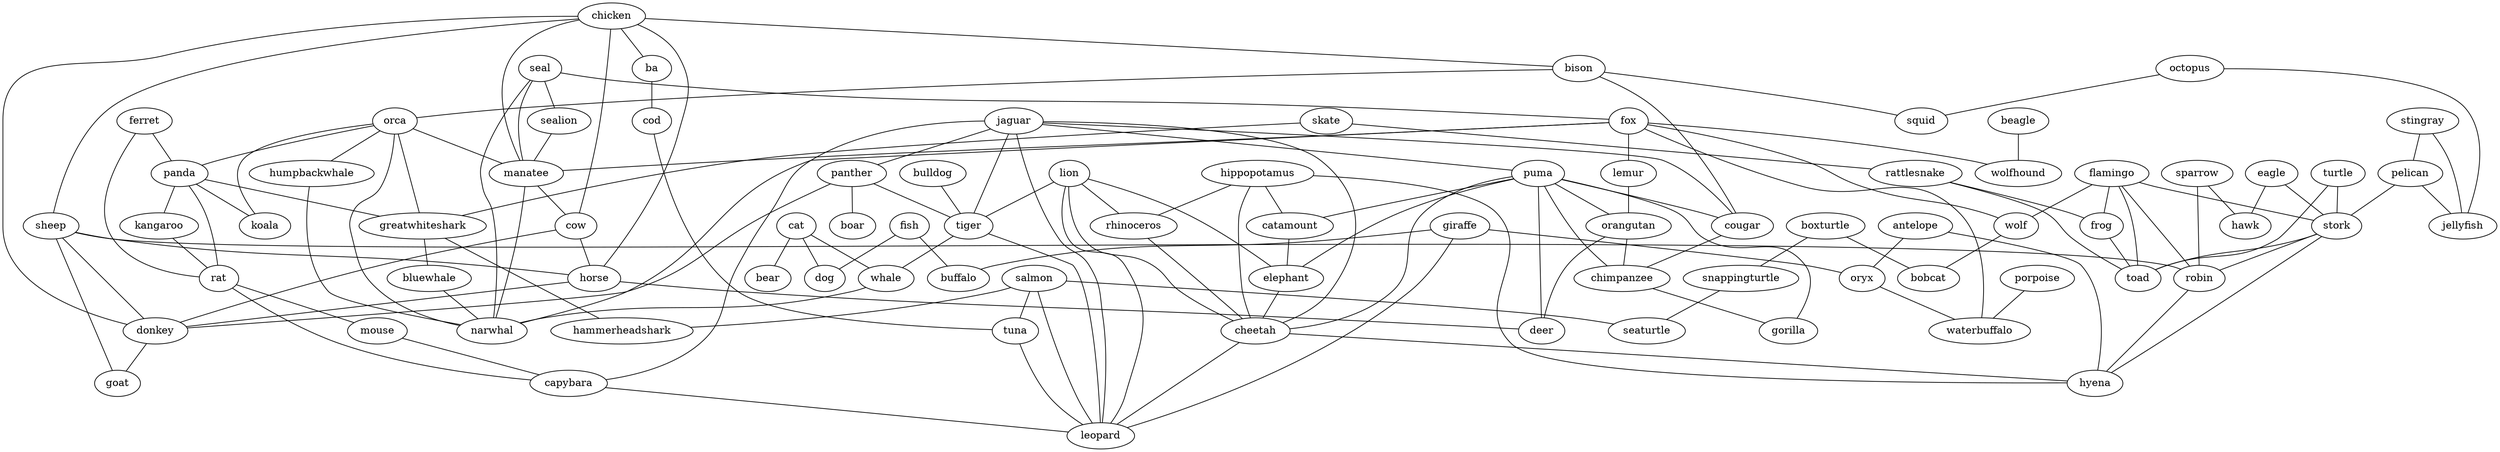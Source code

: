 strict graph G {
antelope;
sparrow;
skate;
chicken;
ferret;
giraffe;
flamingo;
jaguar;
oryx;
bison;
orca;
turtle;
fish;
lion;
seal;
panda;
hippopotamus;
puma;
fox;
rattlesnake;
greatwhiteshark;
boxturtle;
sealion;
stingray;
eagle;
ba;
salmon;
kangaroo;
manatee;
cow;
lemur;
panther;
wolf;
cod;
orangutan;
octopus;
porpoise;
pelican;
hammerheadshark;
boar;
bobcat;
tuna;
sheep;
beagle;
horse;
humpbackwhale;
cougar;
frog;
stork;
bulldog;
chimpanzee;
tiger;
waterbuffalo;
snappingturtle;
cat;
catamount;
bluewhale;
robin;
donkey;
wolfhound;
squid;
deer;
rat;
mouse;
koala;
rhinoceros;
capybara;
elephant;
cheetah;
goat;
toad;
leopard;
seaturtle;
bear;
whale;
hawk;
jellyfish;
dog;
hyena;
gorilla;
buffalo;
narwhal;
antelope -- hyena  [weight=1];
antelope -- oryx  [weight=1];
sparrow -- hawk  [weight=1];
sparrow -- robin  [weight=1];
skate -- rattlesnake  [weight=1];
skate -- greatwhiteshark  [weight=1];
chicken -- sheep  [weight=1];
chicken -- horse  [weight=1];
chicken -- cow  [weight=1];
chicken -- donkey  [weight=1];
chicken -- manatee  [weight=1];
chicken -- bison  [weight=1];
chicken -- ba  [weight=1];
ferret -- rat  [weight=1];
ferret -- panda  [weight=1];
giraffe -- oryx  [weight=1];
giraffe -- leopard  [weight=1];
giraffe -- buffalo  [weight=1];
flamingo -- toad  [weight=1];
flamingo -- frog  [weight=1];
flamingo -- stork  [weight=1];
flamingo -- wolf  [weight=1];
flamingo -- robin  [weight=1];
jaguar -- puma  [weight=1];
jaguar -- cougar  [weight=1];
jaguar -- panther  [weight=1];
jaguar -- leopard  [weight=1];
jaguar -- tiger  [weight=1];
jaguar -- capybara  [weight=1];
jaguar -- cheetah  [weight=1];
oryx -- waterbuffalo  [weight=1];
bison -- cougar  [weight=1];
bison -- squid  [weight=1];
bison -- orca  [weight=1];
orca -- koala  [weight=1];
orca -- manatee  [weight=1];
orca -- humpbackwhale  [weight=1];
orca -- greatwhiteshark  [weight=1];
orca -- panda  [weight=1];
orca -- narwhal  [weight=1];
turtle -- toad  [weight=1];
turtle -- stork  [weight=1];
fish -- buffalo  [weight=1];
fish -- dog  [weight=1];
lion -- tiger  [weight=1];
lion -- leopard  [weight=1];
lion -- rhinoceros  [weight=1];
lion -- elephant  [weight=1];
lion -- cheetah  [weight=1];
seal -- fox  [weight=1];
seal -- manatee  [weight=1];
seal -- sealion  [weight=1];
seal -- narwhal  [weight=1];
panda -- koala  [weight=1];
panda -- kangaroo  [weight=1];
panda -- greatwhiteshark  [weight=1];
panda -- rat  [weight=1];
hippopotamus -- rhinoceros  [weight=1];
hippopotamus -- cheetah  [weight=1];
hippopotamus -- hyena  [weight=1];
hippopotamus -- catamount  [weight=1];
puma -- gorilla  [weight=1];
puma -- cougar  [weight=1];
puma -- deer  [weight=1];
puma -- catamount  [weight=1];
puma -- chimpanzee  [weight=1];
puma -- orangutan  [weight=1];
puma -- elephant  [weight=1];
puma -- cheetah  [weight=1];
fox -- wolfhound  [weight=1];
fox -- lemur  [weight=1];
fox -- manatee  [weight=1];
fox -- wolf  [weight=1];
fox -- waterbuffalo  [weight=1];
fox -- narwhal  [weight=1];
rattlesnake -- toad  [weight=1];
rattlesnake -- frog  [weight=1];
greatwhiteshark -- hammerheadshark  [weight=1];
greatwhiteshark -- bluewhale  [weight=1];
boxturtle -- bobcat  [weight=1];
boxturtle -- snappingturtle  [weight=1];
sealion -- manatee  [weight=1];
stingray -- pelican  [weight=1];
stingray -- jellyfish  [weight=1];
eagle -- stork  [weight=1];
eagle -- hawk  [weight=1];
ba -- cod  [weight=1];
salmon -- hammerheadshark  [weight=1];
salmon -- tuna  [weight=1];
salmon -- leopard  [weight=1];
salmon -- seaturtle  [weight=1];
kangaroo -- rat  [weight=1];
manatee -- cow  [weight=1];
manatee -- narwhal  [weight=1];
cow -- horse  [weight=1];
cow -- donkey  [weight=1];
lemur -- orangutan  [weight=1];
panther -- boar  [weight=1];
panther -- tiger  [weight=1];
panther -- donkey  [weight=1];
wolf -- bobcat  [weight=1];
cod -- tuna  [weight=1];
orangutan -- deer  [weight=1];
orangutan -- chimpanzee  [weight=1];
octopus -- squid  [weight=1];
octopus -- jellyfish  [weight=1];
porpoise -- waterbuffalo  [weight=1];
pelican -- stork  [weight=1];
pelican -- jellyfish  [weight=1];
tuna -- leopard  [weight=1];
sheep -- horse  [weight=1];
sheep -- goat  [weight=1];
sheep -- donkey  [weight=1];
sheep -- robin  [weight=1];
beagle -- wolfhound  [weight=1];
horse -- donkey  [weight=1];
horse -- deer  [weight=1];
humpbackwhale -- narwhal  [weight=1];
cougar -- chimpanzee  [weight=1];
frog -- toad  [weight=1];
stork -- toad  [weight=1];
stork -- hyena  [weight=1];
stork -- robin  [weight=1];
bulldog -- tiger  [weight=1];
chimpanzee -- gorilla  [weight=1];
tiger -- leopard  [weight=1];
tiger -- whale  [weight=1];
snappingturtle -- seaturtle  [weight=1];
cat -- whale  [weight=1];
cat -- dog  [weight=1];
cat -- bear  [weight=1];
catamount -- elephant  [weight=1];
bluewhale -- narwhal  [weight=1];
robin -- hyena  [weight=1];
donkey -- goat  [weight=1];
rat -- mouse  [weight=1];
rat -- capybara  [weight=1];
mouse -- capybara  [weight=1];
rhinoceros -- cheetah  [weight=1];
capybara -- leopard  [weight=1];
elephant -- cheetah  [weight=1];
cheetah -- hyena  [weight=1];
cheetah -- leopard  [weight=1];
whale -- narwhal  [weight=1];
}

